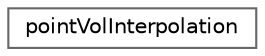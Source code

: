 digraph "Graphical Class Hierarchy"
{
 // LATEX_PDF_SIZE
  bgcolor="transparent";
  edge [fontname=Helvetica,fontsize=10,labelfontname=Helvetica,labelfontsize=10];
  node [fontname=Helvetica,fontsize=10,shape=box,height=0.2,width=0.4];
  rankdir="LR";
  Node0 [id="Node000000",label="pointVolInterpolation",height=0.2,width=0.4,color="grey40", fillcolor="white", style="filled",URL="$classFoam_1_1pointVolInterpolation.html",tooltip=" "];
}
